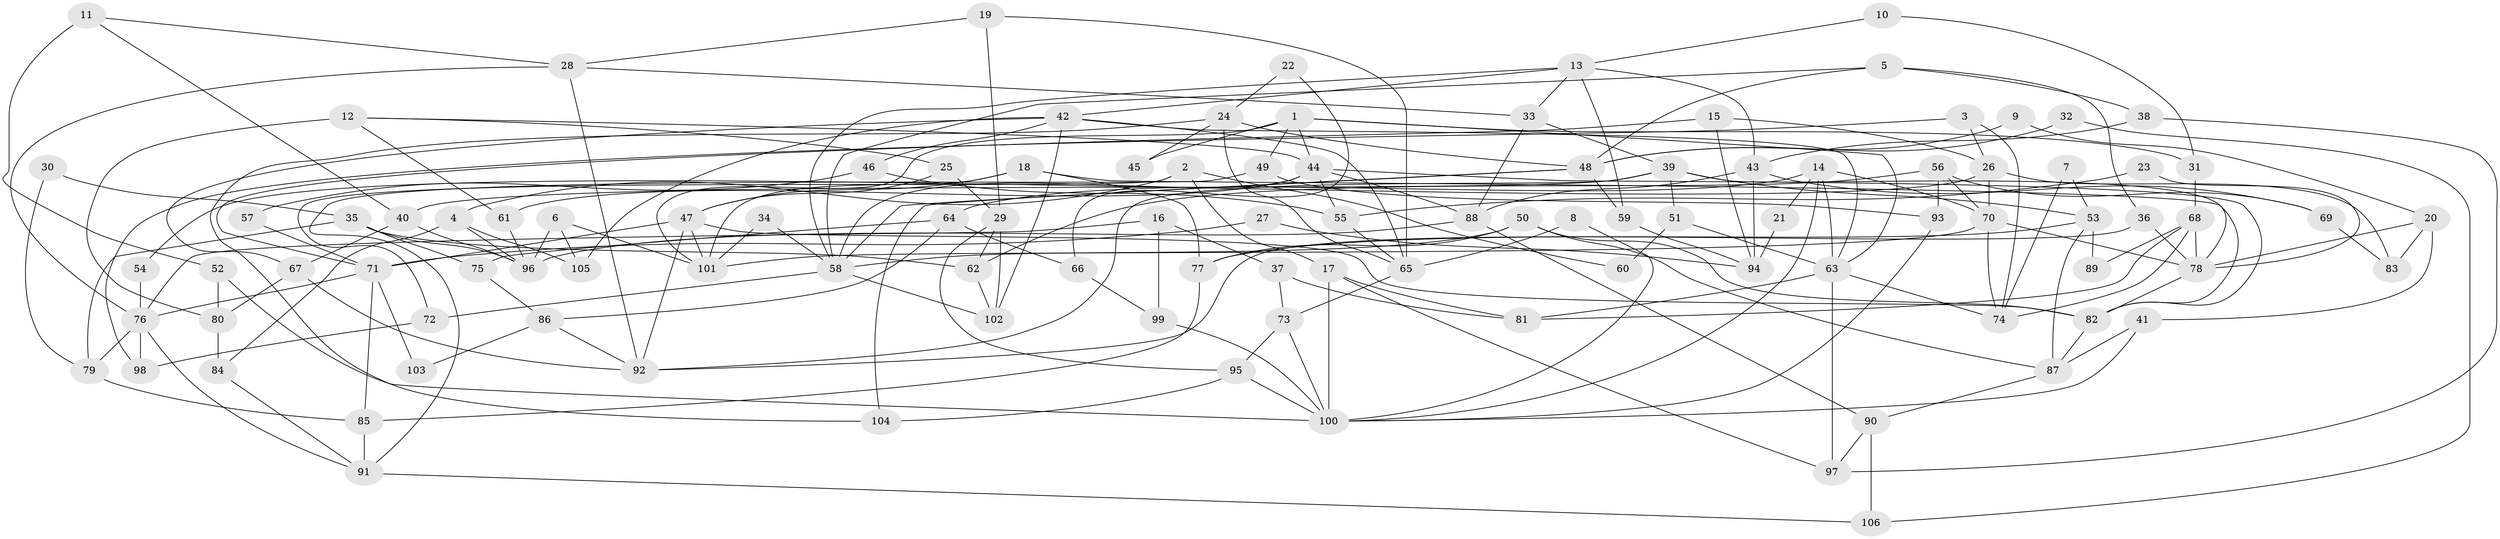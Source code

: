 // coarse degree distribution, {3: 0.15625, 5: 0.21875, 2: 0.09375, 8: 0.078125, 7: 0.078125, 6: 0.15625, 4: 0.15625, 12: 0.015625, 9: 0.03125, 1: 0.015625}
// Generated by graph-tools (version 1.1) at 2025/37/03/04/25 23:37:06]
// undirected, 106 vertices, 212 edges
graph export_dot {
  node [color=gray90,style=filled];
  1;
  2;
  3;
  4;
  5;
  6;
  7;
  8;
  9;
  10;
  11;
  12;
  13;
  14;
  15;
  16;
  17;
  18;
  19;
  20;
  21;
  22;
  23;
  24;
  25;
  26;
  27;
  28;
  29;
  30;
  31;
  32;
  33;
  34;
  35;
  36;
  37;
  38;
  39;
  40;
  41;
  42;
  43;
  44;
  45;
  46;
  47;
  48;
  49;
  50;
  51;
  52;
  53;
  54;
  55;
  56;
  57;
  58;
  59;
  60;
  61;
  62;
  63;
  64;
  65;
  66;
  67;
  68;
  69;
  70;
  71;
  72;
  73;
  74;
  75;
  76;
  77;
  78;
  79;
  80;
  81;
  82;
  83;
  84;
  85;
  86;
  87;
  88;
  89;
  90;
  91;
  92;
  93;
  94;
  95;
  96;
  97;
  98;
  99;
  100;
  101;
  102;
  103;
  104;
  105;
  106;
  1 -- 44;
  1 -- 101;
  1 -- 31;
  1 -- 45;
  1 -- 49;
  1 -- 63;
  2 -- 17;
  2 -- 4;
  2 -- 60;
  2 -- 72;
  3 -- 26;
  3 -- 98;
  3 -- 74;
  4 -- 96;
  4 -- 105;
  4 -- 84;
  5 -- 48;
  5 -- 36;
  5 -- 38;
  5 -- 58;
  6 -- 96;
  6 -- 101;
  6 -- 105;
  7 -- 53;
  7 -- 74;
  8 -- 100;
  8 -- 65;
  9 -- 20;
  9 -- 48;
  10 -- 13;
  10 -- 31;
  11 -- 52;
  11 -- 40;
  11 -- 28;
  12 -- 80;
  12 -- 44;
  12 -- 25;
  12 -- 61;
  13 -- 33;
  13 -- 58;
  13 -- 42;
  13 -- 43;
  13 -- 59;
  14 -- 70;
  14 -- 63;
  14 -- 21;
  14 -- 64;
  14 -- 100;
  15 -- 71;
  15 -- 94;
  15 -- 26;
  16 -- 37;
  16 -- 76;
  16 -- 99;
  17 -- 100;
  17 -- 97;
  17 -- 81;
  18 -- 47;
  18 -- 82;
  18 -- 77;
  18 -- 101;
  19 -- 28;
  19 -- 29;
  19 -- 65;
  20 -- 41;
  20 -- 83;
  20 -- 78;
  21 -- 94;
  22 -- 24;
  22 -- 66;
  23 -- 78;
  23 -- 55;
  24 -- 104;
  24 -- 65;
  24 -- 45;
  24 -- 48;
  25 -- 47;
  25 -- 29;
  26 -- 70;
  26 -- 54;
  26 -- 83;
  27 -- 71;
  27 -- 94;
  28 -- 92;
  28 -- 33;
  28 -- 76;
  29 -- 102;
  29 -- 62;
  29 -- 95;
  30 -- 79;
  30 -- 35;
  31 -- 68;
  32 -- 48;
  32 -- 106;
  33 -- 88;
  33 -- 39;
  34 -- 58;
  34 -- 101;
  35 -- 62;
  35 -- 96;
  35 -- 75;
  35 -- 79;
  36 -- 92;
  36 -- 78;
  37 -- 81;
  37 -- 73;
  38 -- 43;
  38 -- 97;
  39 -- 78;
  39 -- 40;
  39 -- 51;
  39 -- 53;
  39 -- 92;
  40 -- 67;
  40 -- 96;
  41 -- 100;
  41 -- 87;
  42 -- 63;
  42 -- 46;
  42 -- 65;
  42 -- 67;
  42 -- 102;
  42 -- 105;
  43 -- 88;
  43 -- 69;
  43 -- 94;
  44 -- 61;
  44 -- 58;
  44 -- 55;
  44 -- 82;
  44 -- 88;
  46 -- 55;
  46 -- 57;
  47 -- 82;
  47 -- 101;
  47 -- 71;
  47 -- 92;
  48 -- 58;
  48 -- 59;
  48 -- 104;
  49 -- 93;
  49 -- 91;
  50 -- 77;
  50 -- 87;
  50 -- 58;
  50 -- 82;
  51 -- 63;
  51 -- 60;
  52 -- 80;
  52 -- 100;
  53 -- 77;
  53 -- 87;
  53 -- 89;
  54 -- 76;
  55 -- 65;
  56 -- 70;
  56 -- 62;
  56 -- 69;
  56 -- 93;
  57 -- 71;
  58 -- 72;
  58 -- 102;
  59 -- 94;
  61 -- 96;
  62 -- 102;
  63 -- 74;
  63 -- 81;
  63 -- 97;
  64 -- 75;
  64 -- 66;
  64 -- 86;
  65 -- 73;
  66 -- 99;
  67 -- 92;
  67 -- 80;
  68 -- 81;
  68 -- 78;
  68 -- 74;
  68 -- 89;
  69 -- 83;
  70 -- 78;
  70 -- 74;
  70 -- 101;
  71 -- 76;
  71 -- 85;
  71 -- 103;
  72 -- 98;
  73 -- 95;
  73 -- 100;
  75 -- 86;
  76 -- 91;
  76 -- 79;
  76 -- 98;
  77 -- 85;
  78 -- 82;
  79 -- 85;
  80 -- 84;
  82 -- 87;
  84 -- 91;
  85 -- 91;
  86 -- 92;
  86 -- 103;
  87 -- 90;
  88 -- 90;
  88 -- 96;
  90 -- 97;
  90 -- 106;
  91 -- 106;
  93 -- 100;
  95 -- 100;
  95 -- 104;
  99 -- 100;
}
